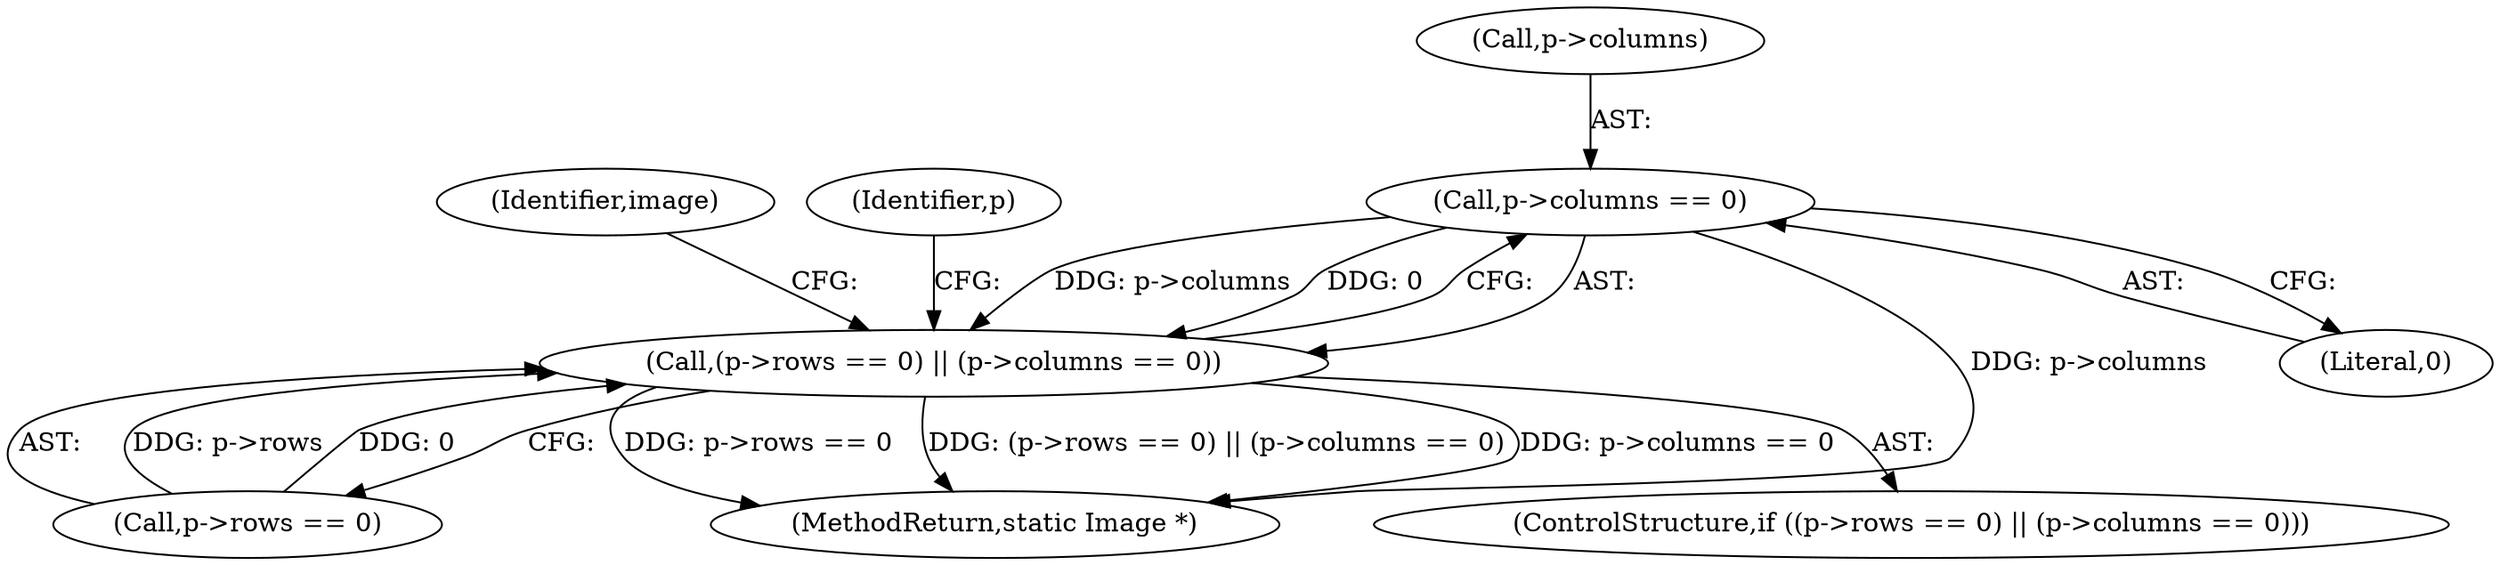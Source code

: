 digraph "0_ImageMagick_f7206618d27c2e69d977abf40e3035a33e5f6be0@pointer" {
"1002201" [label="(Call,p->columns == 0)"];
"1002195" [label="(Call,(p->rows == 0) || (p->columns == 0))"];
"1002314" [label="(MethodReturn,static Image *)"];
"1002227" [label="(Identifier,image)"];
"1002196" [label="(Call,p->rows == 0)"];
"1002194" [label="(ControlStructure,if ((p->rows == 0) || (p->columns == 0)))"];
"1002205" [label="(Literal,0)"];
"1002202" [label="(Call,p->columns)"];
"1002201" [label="(Call,p->columns == 0)"];
"1002195" [label="(Call,(p->rows == 0) || (p->columns == 0))"];
"1002208" [label="(Identifier,p)"];
"1002201" -> "1002195"  [label="AST: "];
"1002201" -> "1002205"  [label="CFG: "];
"1002202" -> "1002201"  [label="AST: "];
"1002205" -> "1002201"  [label="AST: "];
"1002195" -> "1002201"  [label="CFG: "];
"1002201" -> "1002314"  [label="DDG: p->columns"];
"1002201" -> "1002195"  [label="DDG: p->columns"];
"1002201" -> "1002195"  [label="DDG: 0"];
"1002195" -> "1002194"  [label="AST: "];
"1002195" -> "1002196"  [label="CFG: "];
"1002196" -> "1002195"  [label="AST: "];
"1002208" -> "1002195"  [label="CFG: "];
"1002227" -> "1002195"  [label="CFG: "];
"1002195" -> "1002314"  [label="DDG: p->columns == 0"];
"1002195" -> "1002314"  [label="DDG: p->rows == 0"];
"1002195" -> "1002314"  [label="DDG: (p->rows == 0) || (p->columns == 0)"];
"1002196" -> "1002195"  [label="DDG: p->rows"];
"1002196" -> "1002195"  [label="DDG: 0"];
}
